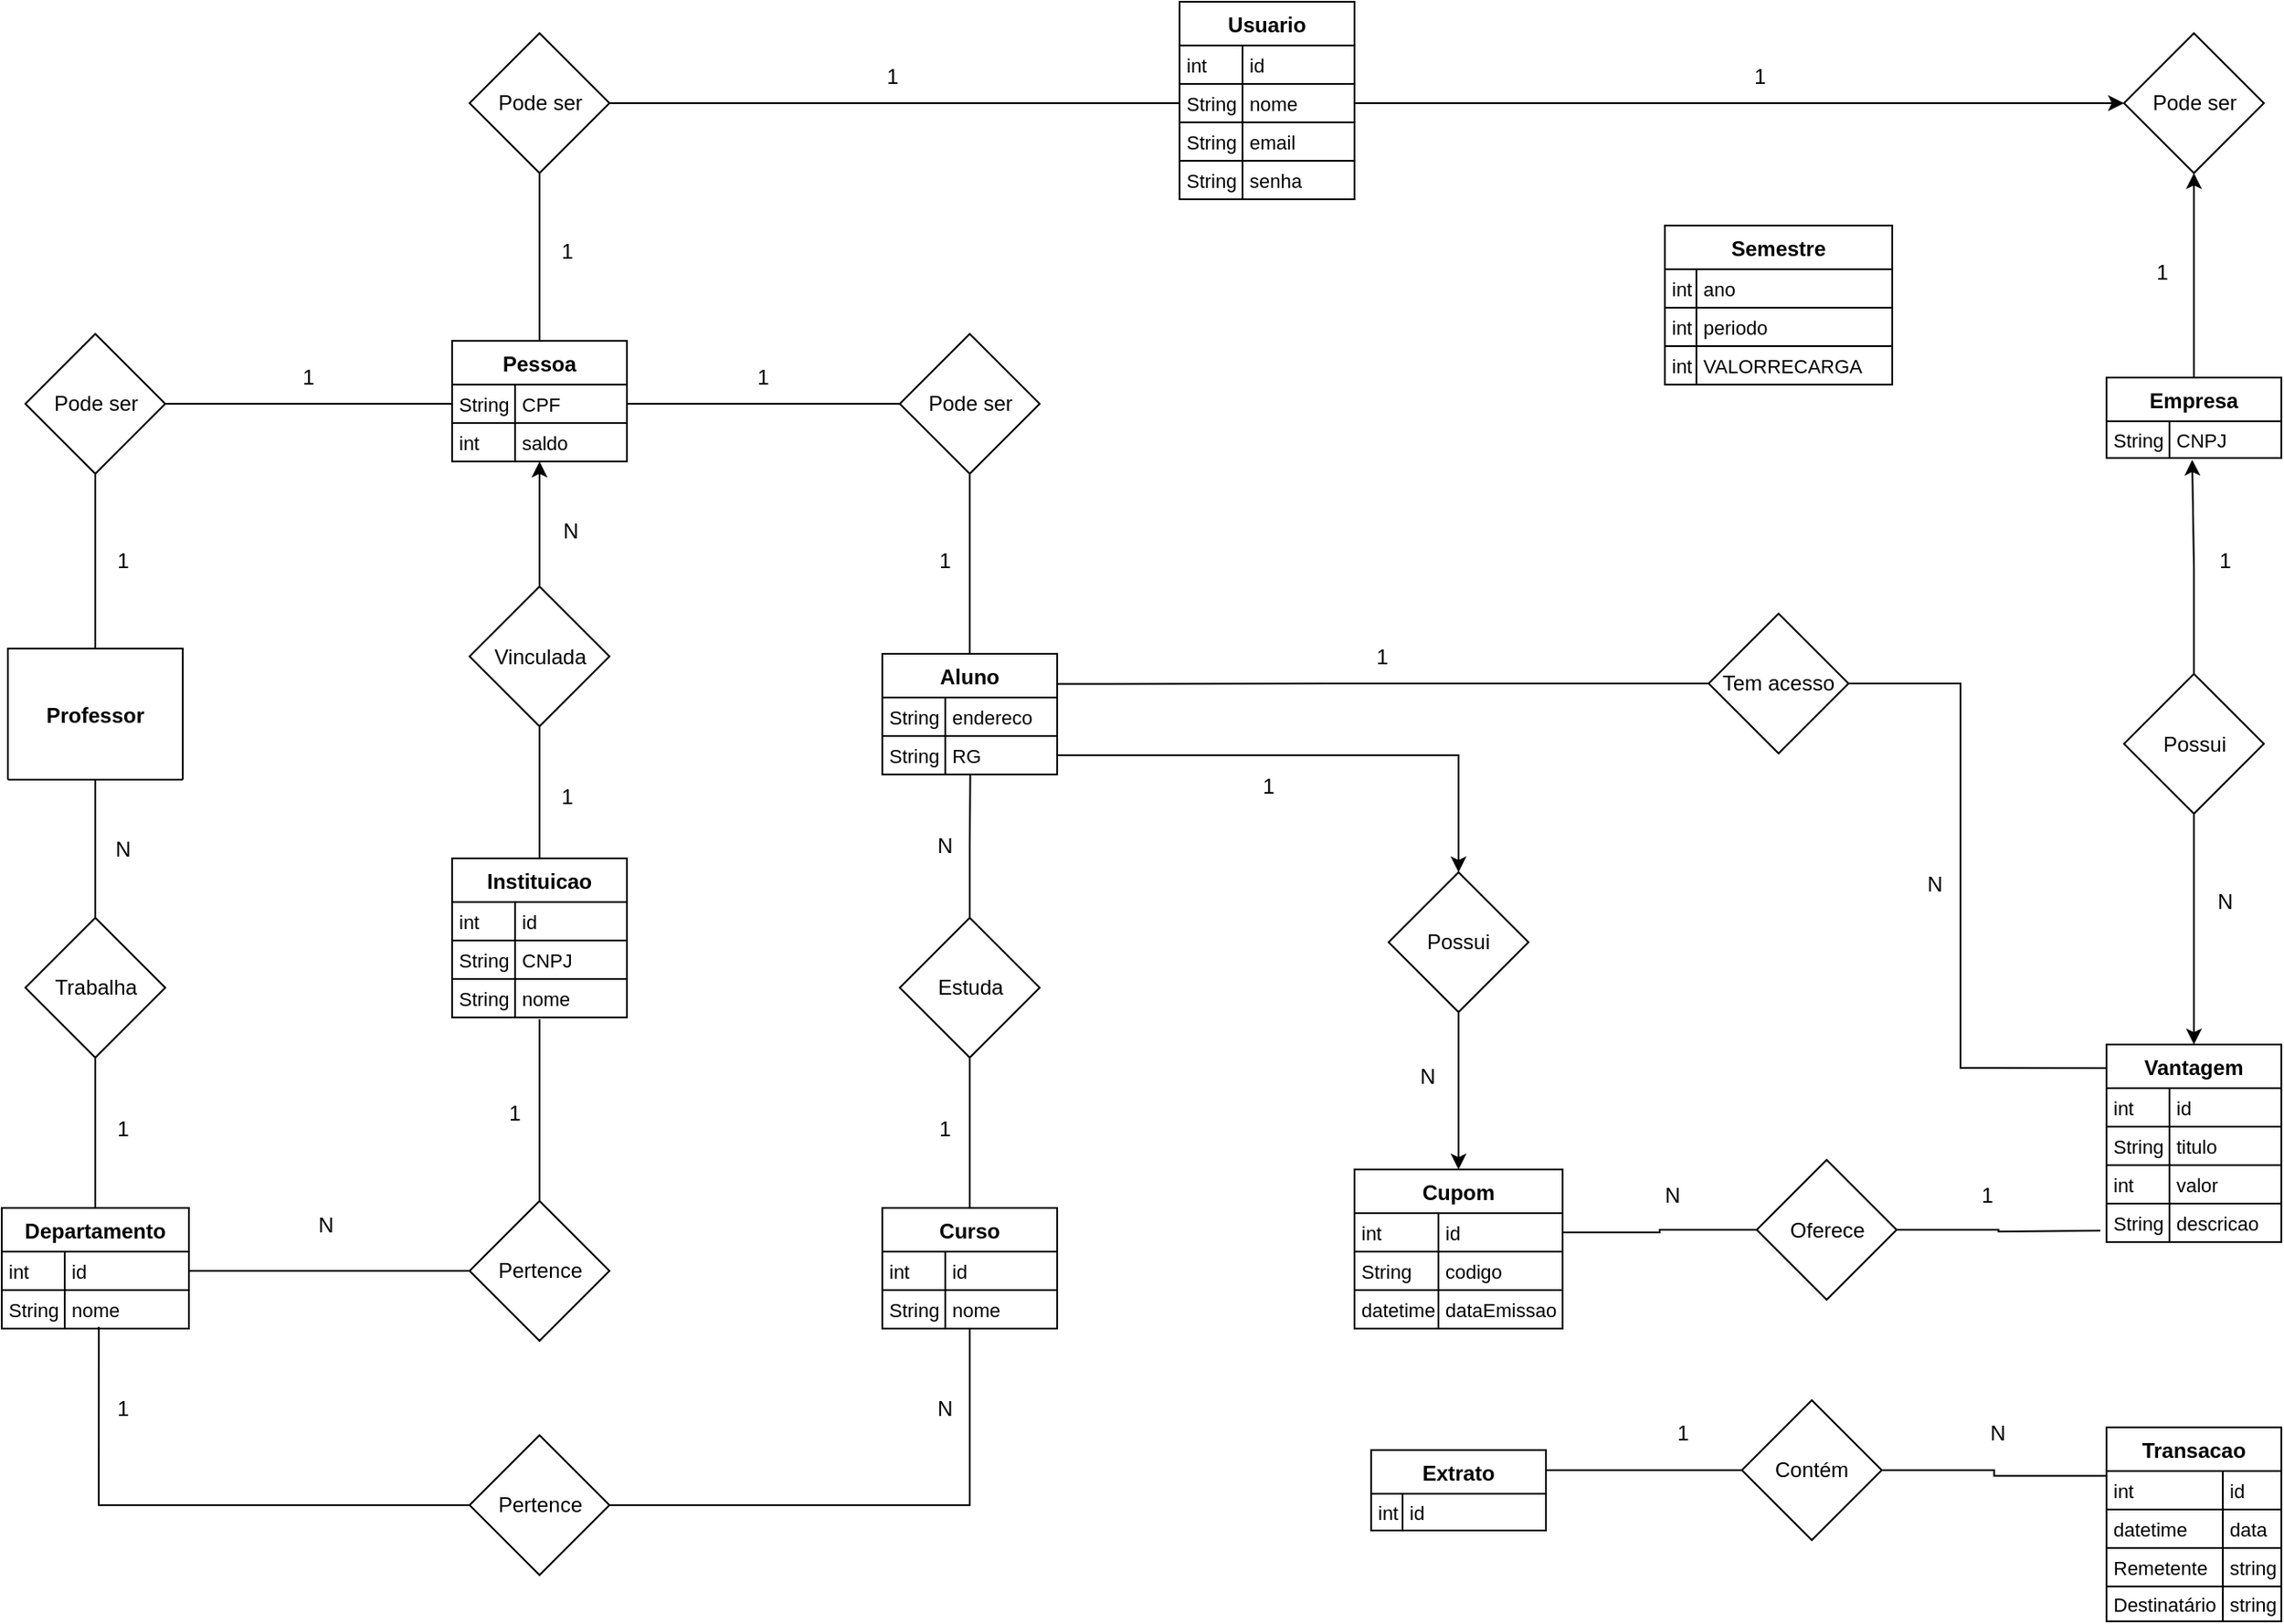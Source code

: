<mxfile version="26.2.14">
  <diagram name="Página-1" id="_MupS0U7ZfTYgC9JCSqc">
    <mxGraphModel dx="1773" dy="940" grid="1" gridSize="10" guides="1" tooltips="1" connect="1" arrows="1" fold="1" page="1" pageScale="1" pageWidth="827" pageHeight="1169" math="0" shadow="0">
      <root>
        <mxCell id="0" />
        <mxCell id="1" parent="0" />
        <mxCell id="iZ7V8VCyRKmpptAZDByA-146" value="Usuario" style="shape=table;startSize=25;container=1;collapsible=0;childLayout=tableLayout;fixedRows=1;rowLines=1;fontStyle=1;align=center;resizeLast=1;" vertex="1" parent="1">
          <mxGeometry x="783.5" y="120" width="100" height="113" as="geometry" />
        </mxCell>
        <mxCell id="iZ7V8VCyRKmpptAZDByA-147" style="shape=tableRow;horizontal=0;startSize=0;swimlaneHead=0;swimlaneBody=0;fillColor=none;collapsible=0;dropTarget=0;points=[[0,0.5],[1,0.5]];portConstraint=eastwest;top=0;left=0;right=0;bottom=0;" vertex="1" parent="iZ7V8VCyRKmpptAZDByA-146">
          <mxGeometry y="25" width="100" height="22" as="geometry" />
        </mxCell>
        <mxCell id="iZ7V8VCyRKmpptAZDByA-148" value="int" style="shape=partialRectangle;connectable=0;fillColor=none;top=0;left=0;bottom=0;right=0;align=left;spacingLeft=2;overflow=hidden;fontSize=11;" vertex="1" parent="iZ7V8VCyRKmpptAZDByA-147">
          <mxGeometry width="36" height="22" as="geometry">
            <mxRectangle width="36" height="22" as="alternateBounds" />
          </mxGeometry>
        </mxCell>
        <mxCell id="iZ7V8VCyRKmpptAZDByA-149" value="id" style="shape=partialRectangle;connectable=0;fillColor=none;top=0;left=0;bottom=0;right=0;align=left;spacingLeft=2;overflow=hidden;fontSize=11;" vertex="1" parent="iZ7V8VCyRKmpptAZDByA-147">
          <mxGeometry x="36" width="64" height="22" as="geometry">
            <mxRectangle width="64" height="22" as="alternateBounds" />
          </mxGeometry>
        </mxCell>
        <mxCell id="iZ7V8VCyRKmpptAZDByA-150" style="shape=tableRow;horizontal=0;startSize=0;swimlaneHead=0;swimlaneBody=0;fillColor=none;collapsible=0;dropTarget=0;points=[[0,0.5],[1,0.5]];portConstraint=eastwest;top=0;left=0;right=0;bottom=0;" vertex="1" parent="iZ7V8VCyRKmpptAZDByA-146">
          <mxGeometry y="47" width="100" height="22" as="geometry" />
        </mxCell>
        <mxCell id="iZ7V8VCyRKmpptAZDByA-151" value="String" style="shape=partialRectangle;connectable=0;fillColor=none;top=0;left=0;bottom=0;right=0;align=left;spacingLeft=2;overflow=hidden;fontSize=11;" vertex="1" parent="iZ7V8VCyRKmpptAZDByA-150">
          <mxGeometry width="36" height="22" as="geometry">
            <mxRectangle width="36" height="22" as="alternateBounds" />
          </mxGeometry>
        </mxCell>
        <mxCell id="iZ7V8VCyRKmpptAZDByA-152" value="nome" style="shape=partialRectangle;connectable=0;fillColor=none;top=0;left=0;bottom=0;right=0;align=left;spacingLeft=2;overflow=hidden;fontSize=11;" vertex="1" parent="iZ7V8VCyRKmpptAZDByA-150">
          <mxGeometry x="36" width="64" height="22" as="geometry">
            <mxRectangle width="64" height="22" as="alternateBounds" />
          </mxGeometry>
        </mxCell>
        <mxCell id="iZ7V8VCyRKmpptAZDByA-153" style="shape=tableRow;horizontal=0;startSize=0;swimlaneHead=0;swimlaneBody=0;fillColor=none;collapsible=0;dropTarget=0;points=[[0,0.5],[1,0.5]];portConstraint=eastwest;top=0;left=0;right=0;bottom=0;" vertex="1" parent="iZ7V8VCyRKmpptAZDByA-146">
          <mxGeometry y="69" width="100" height="22" as="geometry" />
        </mxCell>
        <mxCell id="iZ7V8VCyRKmpptAZDByA-154" value="String" style="shape=partialRectangle;connectable=0;fillColor=none;top=0;left=0;bottom=0;right=0;align=left;spacingLeft=2;overflow=hidden;fontSize=11;" vertex="1" parent="iZ7V8VCyRKmpptAZDByA-153">
          <mxGeometry width="36" height="22" as="geometry">
            <mxRectangle width="36" height="22" as="alternateBounds" />
          </mxGeometry>
        </mxCell>
        <mxCell id="iZ7V8VCyRKmpptAZDByA-155" value="email" style="shape=partialRectangle;connectable=0;fillColor=none;top=0;left=0;bottom=0;right=0;align=left;spacingLeft=2;overflow=hidden;fontSize=11;" vertex="1" parent="iZ7V8VCyRKmpptAZDByA-153">
          <mxGeometry x="36" width="64" height="22" as="geometry">
            <mxRectangle width="64" height="22" as="alternateBounds" />
          </mxGeometry>
        </mxCell>
        <mxCell id="iZ7V8VCyRKmpptAZDByA-156" style="shape=tableRow;horizontal=0;startSize=0;swimlaneHead=0;swimlaneBody=0;fillColor=none;collapsible=0;dropTarget=0;points=[[0,0.5],[1,0.5]];portConstraint=eastwest;top=0;left=0;right=0;bottom=0;" vertex="1" parent="iZ7V8VCyRKmpptAZDByA-146">
          <mxGeometry y="91" width="100" height="22" as="geometry" />
        </mxCell>
        <mxCell id="iZ7V8VCyRKmpptAZDByA-157" value="String" style="shape=partialRectangle;connectable=0;fillColor=none;top=0;left=0;bottom=0;right=0;align=left;spacingLeft=2;overflow=hidden;fontSize=11;" vertex="1" parent="iZ7V8VCyRKmpptAZDByA-156">
          <mxGeometry width="36" height="22" as="geometry">
            <mxRectangle width="36" height="22" as="alternateBounds" />
          </mxGeometry>
        </mxCell>
        <mxCell id="iZ7V8VCyRKmpptAZDByA-158" value="senha" style="shape=partialRectangle;connectable=0;fillColor=none;top=0;left=0;bottom=0;right=0;align=left;spacingLeft=2;overflow=hidden;fontSize=11;" vertex="1" parent="iZ7V8VCyRKmpptAZDByA-156">
          <mxGeometry x="36" width="64" height="22" as="geometry">
            <mxRectangle width="64" height="22" as="alternateBounds" />
          </mxGeometry>
        </mxCell>
        <mxCell id="iZ7V8VCyRKmpptAZDByA-293" style="edgeStyle=orthogonalEdgeStyle;rounded=0;orthogonalLoop=1;jettySize=auto;html=1;exitX=1;exitY=0.5;exitDx=0;exitDy=0;entryX=0;entryY=0.5;entryDx=0;entryDy=0;endArrow=none;startFill=0;" edge="1" parent="1" source="iZ7V8VCyRKmpptAZDByA-160" target="iZ7V8VCyRKmpptAZDByA-280">
          <mxGeometry relative="1" as="geometry" />
        </mxCell>
        <mxCell id="iZ7V8VCyRKmpptAZDByA-159" value="Pessoa" style="shape=table;startSize=25;container=1;collapsible=0;childLayout=tableLayout;fixedRows=1;rowLines=1;fontStyle=1;align=center;resizeLast=1;" vertex="1" parent="1">
          <mxGeometry x="367.5" y="314" width="100" height="69" as="geometry" />
        </mxCell>
        <mxCell id="iZ7V8VCyRKmpptAZDByA-160" style="shape=tableRow;horizontal=0;startSize=0;swimlaneHead=0;swimlaneBody=0;fillColor=none;collapsible=0;dropTarget=0;points=[[0,0.5],[1,0.5]];portConstraint=eastwest;top=0;left=0;right=0;bottom=0;" vertex="1" parent="iZ7V8VCyRKmpptAZDByA-159">
          <mxGeometry y="25" width="100" height="22" as="geometry" />
        </mxCell>
        <mxCell id="iZ7V8VCyRKmpptAZDByA-161" value="String" style="shape=partialRectangle;connectable=0;fillColor=none;top=0;left=0;bottom=0;right=0;align=left;spacingLeft=2;overflow=hidden;fontSize=11;" vertex="1" parent="iZ7V8VCyRKmpptAZDByA-160">
          <mxGeometry width="36" height="22" as="geometry">
            <mxRectangle width="36" height="22" as="alternateBounds" />
          </mxGeometry>
        </mxCell>
        <mxCell id="iZ7V8VCyRKmpptAZDByA-162" value="CPF" style="shape=partialRectangle;connectable=0;fillColor=none;top=0;left=0;bottom=0;right=0;align=left;spacingLeft=2;overflow=hidden;fontSize=11;" vertex="1" parent="iZ7V8VCyRKmpptAZDByA-160">
          <mxGeometry x="36" width="64" height="22" as="geometry">
            <mxRectangle width="64" height="22" as="alternateBounds" />
          </mxGeometry>
        </mxCell>
        <mxCell id="iZ7V8VCyRKmpptAZDByA-163" style="shape=tableRow;horizontal=0;startSize=0;swimlaneHead=0;swimlaneBody=0;fillColor=none;collapsible=0;dropTarget=0;points=[[0,0.5],[1,0.5]];portConstraint=eastwest;top=0;left=0;right=0;bottom=0;" vertex="1" parent="iZ7V8VCyRKmpptAZDByA-159">
          <mxGeometry y="47" width="100" height="22" as="geometry" />
        </mxCell>
        <mxCell id="iZ7V8VCyRKmpptAZDByA-164" value="int" style="shape=partialRectangle;connectable=0;fillColor=none;top=0;left=0;bottom=0;right=0;align=left;spacingLeft=2;overflow=hidden;fontSize=11;" vertex="1" parent="iZ7V8VCyRKmpptAZDByA-163">
          <mxGeometry width="36" height="22" as="geometry">
            <mxRectangle width="36" height="22" as="alternateBounds" />
          </mxGeometry>
        </mxCell>
        <mxCell id="iZ7V8VCyRKmpptAZDByA-165" value="saldo" style="shape=partialRectangle;connectable=0;fillColor=none;top=0;left=0;bottom=0;right=0;align=left;spacingLeft=2;overflow=hidden;fontSize=11;" vertex="1" parent="iZ7V8VCyRKmpptAZDByA-163">
          <mxGeometry x="36" width="64" height="22" as="geometry">
            <mxRectangle width="64" height="22" as="alternateBounds" />
          </mxGeometry>
        </mxCell>
        <mxCell id="iZ7V8VCyRKmpptAZDByA-287" style="edgeStyle=orthogonalEdgeStyle;rounded=0;orthogonalLoop=1;jettySize=auto;html=1;exitX=0.5;exitY=0;exitDx=0;exitDy=0;entryX=0.5;entryY=1;entryDx=0;entryDy=0;" edge="1" parent="1" source="iZ7V8VCyRKmpptAZDByA-166" target="iZ7V8VCyRKmpptAZDByA-277">
          <mxGeometry relative="1" as="geometry" />
        </mxCell>
        <mxCell id="iZ7V8VCyRKmpptAZDByA-166" value="Empresa" style="shape=table;startSize=25;container=1;collapsible=0;childLayout=tableLayout;fixedRows=1;rowLines=1;fontStyle=1;align=center;resizeLast=1;" vertex="1" parent="1">
          <mxGeometry x="1313.5" y="335" width="100" height="46" as="geometry" />
        </mxCell>
        <mxCell id="iZ7V8VCyRKmpptAZDByA-167" style="shape=tableRow;horizontal=0;startSize=0;swimlaneHead=0;swimlaneBody=0;fillColor=none;collapsible=0;dropTarget=0;points=[[0,0.5],[1,0.5]];portConstraint=eastwest;top=0;left=0;right=0;bottom=0;" vertex="1" parent="iZ7V8VCyRKmpptAZDByA-166">
          <mxGeometry y="25" width="100" height="21" as="geometry" />
        </mxCell>
        <mxCell id="iZ7V8VCyRKmpptAZDByA-168" value="String" style="shape=partialRectangle;connectable=0;fillColor=none;top=0;left=0;bottom=0;right=0;align=left;spacingLeft=2;overflow=hidden;fontSize=11;" vertex="1" parent="iZ7V8VCyRKmpptAZDByA-167">
          <mxGeometry width="36" height="21" as="geometry">
            <mxRectangle width="36" height="21" as="alternateBounds" />
          </mxGeometry>
        </mxCell>
        <mxCell id="iZ7V8VCyRKmpptAZDByA-169" value="CNPJ" style="shape=partialRectangle;connectable=0;fillColor=none;top=0;left=0;bottom=0;right=0;align=left;spacingLeft=2;overflow=hidden;fontSize=11;" vertex="1" parent="iZ7V8VCyRKmpptAZDByA-167">
          <mxGeometry x="36" width="64" height="21" as="geometry">
            <mxRectangle width="64" height="21" as="alternateBounds" />
          </mxGeometry>
        </mxCell>
        <mxCell id="iZ7V8VCyRKmpptAZDByA-327" value="" style="edgeStyle=orthogonalEdgeStyle;rounded=0;orthogonalLoop=1;jettySize=auto;html=1;exitX=1;exitY=0.5;exitDx=0;exitDy=0;" edge="1" parent="1" source="iZ7V8VCyRKmpptAZDByA-174" target="iZ7V8VCyRKmpptAZDByA-326">
          <mxGeometry relative="1" as="geometry" />
        </mxCell>
        <mxCell id="iZ7V8VCyRKmpptAZDByA-170" value="Aluno" style="shape=table;startSize=25;container=1;collapsible=0;childLayout=tableLayout;fixedRows=1;rowLines=1;fontStyle=1;align=center;resizeLast=1;" vertex="1" parent="1">
          <mxGeometry x="613.5" y="493" width="100" height="69" as="geometry" />
        </mxCell>
        <mxCell id="iZ7V8VCyRKmpptAZDByA-171" style="shape=tableRow;horizontal=0;startSize=0;swimlaneHead=0;swimlaneBody=0;fillColor=none;collapsible=0;dropTarget=0;points=[[0,0.5],[1,0.5]];portConstraint=eastwest;top=0;left=0;right=0;bottom=0;" vertex="1" parent="iZ7V8VCyRKmpptAZDByA-170">
          <mxGeometry y="25" width="100" height="22" as="geometry" />
        </mxCell>
        <mxCell id="iZ7V8VCyRKmpptAZDByA-172" value="String" style="shape=partialRectangle;connectable=0;fillColor=none;top=0;left=0;bottom=0;right=0;align=left;spacingLeft=2;overflow=hidden;fontSize=11;" vertex="1" parent="iZ7V8VCyRKmpptAZDByA-171">
          <mxGeometry width="36" height="22" as="geometry">
            <mxRectangle width="36" height="22" as="alternateBounds" />
          </mxGeometry>
        </mxCell>
        <mxCell id="iZ7V8VCyRKmpptAZDByA-173" value="endereco" style="shape=partialRectangle;connectable=0;fillColor=none;top=0;left=0;bottom=0;right=0;align=left;spacingLeft=2;overflow=hidden;fontSize=11;" vertex="1" parent="iZ7V8VCyRKmpptAZDByA-171">
          <mxGeometry x="36" width="64" height="22" as="geometry">
            <mxRectangle width="64" height="22" as="alternateBounds" />
          </mxGeometry>
        </mxCell>
        <mxCell id="iZ7V8VCyRKmpptAZDByA-174" style="shape=tableRow;horizontal=0;startSize=0;swimlaneHead=0;swimlaneBody=0;fillColor=none;collapsible=0;dropTarget=0;points=[[0,0.5],[1,0.5]];portConstraint=eastwest;top=0;left=0;right=0;bottom=0;" vertex="1" parent="iZ7V8VCyRKmpptAZDByA-170">
          <mxGeometry y="47" width="100" height="22" as="geometry" />
        </mxCell>
        <mxCell id="iZ7V8VCyRKmpptAZDByA-175" value="String" style="shape=partialRectangle;connectable=0;fillColor=none;top=0;left=0;bottom=0;right=0;align=left;spacingLeft=2;overflow=hidden;fontSize=11;" vertex="1" parent="iZ7V8VCyRKmpptAZDByA-174">
          <mxGeometry width="36" height="22" as="geometry">
            <mxRectangle width="36" height="22" as="alternateBounds" />
          </mxGeometry>
        </mxCell>
        <mxCell id="iZ7V8VCyRKmpptAZDByA-176" value="RG" style="shape=partialRectangle;connectable=0;fillColor=none;top=0;left=0;bottom=0;right=0;align=left;spacingLeft=2;overflow=hidden;fontSize=11;" vertex="1" parent="iZ7V8VCyRKmpptAZDByA-174">
          <mxGeometry x="36" width="64" height="22" as="geometry">
            <mxRectangle width="64" height="22" as="alternateBounds" />
          </mxGeometry>
        </mxCell>
        <mxCell id="iZ7V8VCyRKmpptAZDByA-177" value="Professor" style="shape=table;startSize=75;container=1;collapsible=0;childLayout=tableLayout;fixedRows=1;rowLines=1;fontStyle=1;align=center;resizeLast=1;" vertex="1" parent="1">
          <mxGeometry x="113.5" y="490" width="100" height="75" as="geometry" />
        </mxCell>
        <mxCell id="iZ7V8VCyRKmpptAZDByA-295" style="edgeStyle=orthogonalEdgeStyle;rounded=0;orthogonalLoop=1;jettySize=auto;html=1;exitX=0.5;exitY=0;exitDx=0;exitDy=0;entryX=0.5;entryY=1;entryDx=0;entryDy=0;endArrow=none;startFill=0;" edge="1" parent="1" source="iZ7V8VCyRKmpptAZDByA-178" target="iZ7V8VCyRKmpptAZDByA-285">
          <mxGeometry relative="1" as="geometry" />
        </mxCell>
        <mxCell id="iZ7V8VCyRKmpptAZDByA-178" value="Instituicao" style="shape=table;startSize=25;container=1;collapsible=0;childLayout=tableLayout;fixedRows=1;rowLines=1;fontStyle=1;align=center;resizeLast=1;" vertex="1" parent="1">
          <mxGeometry x="367.5" y="610" width="100" height="91" as="geometry" />
        </mxCell>
        <mxCell id="iZ7V8VCyRKmpptAZDByA-179" style="shape=tableRow;horizontal=0;startSize=0;swimlaneHead=0;swimlaneBody=0;fillColor=none;collapsible=0;dropTarget=0;points=[[0,0.5],[1,0.5]];portConstraint=eastwest;top=0;left=0;right=0;bottom=0;" vertex="1" parent="iZ7V8VCyRKmpptAZDByA-178">
          <mxGeometry y="25" width="100" height="22" as="geometry" />
        </mxCell>
        <mxCell id="iZ7V8VCyRKmpptAZDByA-180" value="int" style="shape=partialRectangle;connectable=0;fillColor=none;top=0;left=0;bottom=0;right=0;align=left;spacingLeft=2;overflow=hidden;fontSize=11;" vertex="1" parent="iZ7V8VCyRKmpptAZDByA-179">
          <mxGeometry width="36" height="22" as="geometry">
            <mxRectangle width="36" height="22" as="alternateBounds" />
          </mxGeometry>
        </mxCell>
        <mxCell id="iZ7V8VCyRKmpptAZDByA-181" value="id" style="shape=partialRectangle;connectable=0;fillColor=none;top=0;left=0;bottom=0;right=0;align=left;spacingLeft=2;overflow=hidden;fontSize=11;" vertex="1" parent="iZ7V8VCyRKmpptAZDByA-179">
          <mxGeometry x="36" width="64" height="22" as="geometry">
            <mxRectangle width="64" height="22" as="alternateBounds" />
          </mxGeometry>
        </mxCell>
        <mxCell id="iZ7V8VCyRKmpptAZDByA-182" style="shape=tableRow;horizontal=0;startSize=0;swimlaneHead=0;swimlaneBody=0;fillColor=none;collapsible=0;dropTarget=0;points=[[0,0.5],[1,0.5]];portConstraint=eastwest;top=0;left=0;right=0;bottom=0;" vertex="1" parent="iZ7V8VCyRKmpptAZDByA-178">
          <mxGeometry y="47" width="100" height="22" as="geometry" />
        </mxCell>
        <mxCell id="iZ7V8VCyRKmpptAZDByA-183" value="String" style="shape=partialRectangle;connectable=0;fillColor=none;top=0;left=0;bottom=0;right=0;align=left;spacingLeft=2;overflow=hidden;fontSize=11;" vertex="1" parent="iZ7V8VCyRKmpptAZDByA-182">
          <mxGeometry width="36" height="22" as="geometry">
            <mxRectangle width="36" height="22" as="alternateBounds" />
          </mxGeometry>
        </mxCell>
        <mxCell id="iZ7V8VCyRKmpptAZDByA-184" value="CNPJ" style="shape=partialRectangle;connectable=0;fillColor=none;top=0;left=0;bottom=0;right=0;align=left;spacingLeft=2;overflow=hidden;fontSize=11;" vertex="1" parent="iZ7V8VCyRKmpptAZDByA-182">
          <mxGeometry x="36" width="64" height="22" as="geometry">
            <mxRectangle width="64" height="22" as="alternateBounds" />
          </mxGeometry>
        </mxCell>
        <mxCell id="iZ7V8VCyRKmpptAZDByA-185" style="shape=tableRow;horizontal=0;startSize=0;swimlaneHead=0;swimlaneBody=0;fillColor=none;collapsible=0;dropTarget=0;points=[[0,0.5],[1,0.5]];portConstraint=eastwest;top=0;left=0;right=0;bottom=0;" vertex="1" parent="iZ7V8VCyRKmpptAZDByA-178">
          <mxGeometry y="69" width="100" height="22" as="geometry" />
        </mxCell>
        <mxCell id="iZ7V8VCyRKmpptAZDByA-186" value="String" style="shape=partialRectangle;connectable=0;fillColor=none;top=0;left=0;bottom=0;right=0;align=left;spacingLeft=2;overflow=hidden;fontSize=11;" vertex="1" parent="iZ7V8VCyRKmpptAZDByA-185">
          <mxGeometry width="36" height="22" as="geometry">
            <mxRectangle width="36" height="22" as="alternateBounds" />
          </mxGeometry>
        </mxCell>
        <mxCell id="iZ7V8VCyRKmpptAZDByA-187" value="nome" style="shape=partialRectangle;connectable=0;fillColor=none;top=0;left=0;bottom=0;right=0;align=left;spacingLeft=2;overflow=hidden;fontSize=11;" vertex="1" parent="iZ7V8VCyRKmpptAZDByA-185">
          <mxGeometry x="36" width="64" height="22" as="geometry">
            <mxRectangle width="64" height="22" as="alternateBounds" />
          </mxGeometry>
        </mxCell>
        <mxCell id="iZ7V8VCyRKmpptAZDByA-188" value="Departamento" style="shape=table;startSize=25;container=1;collapsible=0;childLayout=tableLayout;fixedRows=1;rowLines=1;fontStyle=1;align=center;resizeLast=1;" vertex="1" parent="1">
          <mxGeometry x="110" y="810" width="107" height="69" as="geometry" />
        </mxCell>
        <mxCell id="iZ7V8VCyRKmpptAZDByA-189" style="shape=tableRow;horizontal=0;startSize=0;swimlaneHead=0;swimlaneBody=0;fillColor=none;collapsible=0;dropTarget=0;points=[[0,0.5],[1,0.5]];portConstraint=eastwest;top=0;left=0;right=0;bottom=0;" vertex="1" parent="iZ7V8VCyRKmpptAZDByA-188">
          <mxGeometry y="25" width="107" height="22" as="geometry" />
        </mxCell>
        <mxCell id="iZ7V8VCyRKmpptAZDByA-190" value="int" style="shape=partialRectangle;connectable=0;fillColor=none;top=0;left=0;bottom=0;right=0;align=left;spacingLeft=2;overflow=hidden;fontSize=11;" vertex="1" parent="iZ7V8VCyRKmpptAZDByA-189">
          <mxGeometry width="36" height="22" as="geometry">
            <mxRectangle width="36" height="22" as="alternateBounds" />
          </mxGeometry>
        </mxCell>
        <mxCell id="iZ7V8VCyRKmpptAZDByA-191" value="id" style="shape=partialRectangle;connectable=0;fillColor=none;top=0;left=0;bottom=0;right=0;align=left;spacingLeft=2;overflow=hidden;fontSize=11;" vertex="1" parent="iZ7V8VCyRKmpptAZDByA-189">
          <mxGeometry x="36" width="71" height="22" as="geometry">
            <mxRectangle width="71" height="22" as="alternateBounds" />
          </mxGeometry>
        </mxCell>
        <mxCell id="iZ7V8VCyRKmpptAZDByA-192" style="shape=tableRow;horizontal=0;startSize=0;swimlaneHead=0;swimlaneBody=0;fillColor=none;collapsible=0;dropTarget=0;points=[[0,0.5],[1,0.5]];portConstraint=eastwest;top=0;left=0;right=0;bottom=0;" vertex="1" parent="iZ7V8VCyRKmpptAZDByA-188">
          <mxGeometry y="47" width="107" height="22" as="geometry" />
        </mxCell>
        <mxCell id="iZ7V8VCyRKmpptAZDByA-193" value="String" style="shape=partialRectangle;connectable=0;fillColor=none;top=0;left=0;bottom=0;right=0;align=left;spacingLeft=2;overflow=hidden;fontSize=11;" vertex="1" parent="iZ7V8VCyRKmpptAZDByA-192">
          <mxGeometry width="36" height="22" as="geometry">
            <mxRectangle width="36" height="22" as="alternateBounds" />
          </mxGeometry>
        </mxCell>
        <mxCell id="iZ7V8VCyRKmpptAZDByA-194" value="nome" style="shape=partialRectangle;connectable=0;fillColor=none;top=0;left=0;bottom=0;right=0;align=left;spacingLeft=2;overflow=hidden;fontSize=11;" vertex="1" parent="iZ7V8VCyRKmpptAZDByA-192">
          <mxGeometry x="36" width="71" height="22" as="geometry">
            <mxRectangle width="71" height="22" as="alternateBounds" />
          </mxGeometry>
        </mxCell>
        <mxCell id="iZ7V8VCyRKmpptAZDByA-290" style="edgeStyle=orthogonalEdgeStyle;rounded=0;orthogonalLoop=1;jettySize=auto;html=1;exitX=0.5;exitY=0;exitDx=0;exitDy=0;entryX=0.5;entryY=1;entryDx=0;entryDy=0;endArrow=none;startFill=0;" edge="1" parent="1" source="iZ7V8VCyRKmpptAZDByA-195" target="iZ7V8VCyRKmpptAZDByA-282">
          <mxGeometry relative="1" as="geometry" />
        </mxCell>
        <mxCell id="iZ7V8VCyRKmpptAZDByA-311" value="" style="edgeStyle=orthogonalEdgeStyle;rounded=0;orthogonalLoop=1;jettySize=auto;html=1;endArrow=none;startFill=0;" edge="1" parent="1" source="iZ7V8VCyRKmpptAZDByA-195" target="iZ7V8VCyRKmpptAZDByA-310">
          <mxGeometry relative="1" as="geometry">
            <Array as="points">
              <mxPoint x="663.5" y="980" />
            </Array>
          </mxGeometry>
        </mxCell>
        <mxCell id="iZ7V8VCyRKmpptAZDByA-195" value="Curso" style="shape=table;startSize=25;container=1;collapsible=0;childLayout=tableLayout;fixedRows=1;rowLines=1;fontStyle=1;align=center;resizeLast=1;" vertex="1" parent="1">
          <mxGeometry x="613.5" y="810" width="100" height="69" as="geometry" />
        </mxCell>
        <mxCell id="iZ7V8VCyRKmpptAZDByA-307" style="shape=tableRow;horizontal=0;startSize=0;swimlaneHead=0;swimlaneBody=0;fillColor=none;collapsible=0;dropTarget=0;points=[[0,0.5],[1,0.5]];portConstraint=eastwest;top=0;left=0;right=0;bottom=0;" vertex="1" parent="iZ7V8VCyRKmpptAZDByA-195">
          <mxGeometry y="25" width="100" height="22" as="geometry" />
        </mxCell>
        <mxCell id="iZ7V8VCyRKmpptAZDByA-308" value="int" style="shape=partialRectangle;connectable=0;fillColor=none;top=0;left=0;bottom=0;right=0;align=left;spacingLeft=2;overflow=hidden;fontSize=11;" vertex="1" parent="iZ7V8VCyRKmpptAZDByA-307">
          <mxGeometry width="36" height="22" as="geometry">
            <mxRectangle width="36" height="22" as="alternateBounds" />
          </mxGeometry>
        </mxCell>
        <mxCell id="iZ7V8VCyRKmpptAZDByA-309" value="id" style="shape=partialRectangle;connectable=0;fillColor=none;top=0;left=0;bottom=0;right=0;align=left;spacingLeft=2;overflow=hidden;fontSize=11;" vertex="1" parent="iZ7V8VCyRKmpptAZDByA-307">
          <mxGeometry x="36" width="64" height="22" as="geometry">
            <mxRectangle width="64" height="22" as="alternateBounds" />
          </mxGeometry>
        </mxCell>
        <mxCell id="iZ7V8VCyRKmpptAZDByA-199" style="shape=tableRow;horizontal=0;startSize=0;swimlaneHead=0;swimlaneBody=0;fillColor=none;collapsible=0;dropTarget=0;points=[[0,0.5],[1,0.5]];portConstraint=eastwest;top=0;left=0;right=0;bottom=0;" vertex="1" parent="iZ7V8VCyRKmpptAZDByA-195">
          <mxGeometry y="47" width="100" height="22" as="geometry" />
        </mxCell>
        <mxCell id="iZ7V8VCyRKmpptAZDByA-200" value="String" style="shape=partialRectangle;connectable=0;fillColor=none;top=0;left=0;bottom=0;right=0;align=left;spacingLeft=2;overflow=hidden;fontSize=11;" vertex="1" parent="iZ7V8VCyRKmpptAZDByA-199">
          <mxGeometry width="36" height="22" as="geometry">
            <mxRectangle width="36" height="22" as="alternateBounds" />
          </mxGeometry>
        </mxCell>
        <mxCell id="iZ7V8VCyRKmpptAZDByA-201" value="nome" style="shape=partialRectangle;connectable=0;fillColor=none;top=0;left=0;bottom=0;right=0;align=left;spacingLeft=2;overflow=hidden;fontSize=11;" vertex="1" parent="iZ7V8VCyRKmpptAZDByA-199">
          <mxGeometry x="36" width="64" height="22" as="geometry">
            <mxRectangle width="64" height="22" as="alternateBounds" />
          </mxGeometry>
        </mxCell>
        <mxCell id="iZ7V8VCyRKmpptAZDByA-359" style="edgeStyle=orthogonalEdgeStyle;rounded=0;orthogonalLoop=1;jettySize=auto;html=1;exitX=0.01;exitY=0.119;exitDx=0;exitDy=0;exitPerimeter=0;entryX=1;entryY=0.5;entryDx=0;entryDy=0;endArrow=none;startFill=0;" edge="1" parent="1" source="iZ7V8VCyRKmpptAZDByA-202" target="iZ7V8VCyRKmpptAZDByA-360">
          <mxGeometry relative="1" as="geometry">
            <mxPoint x="1110" y="410" as="targetPoint" />
            <Array as="points">
              <mxPoint x="1230" y="730" />
              <mxPoint x="1230" y="510" />
            </Array>
          </mxGeometry>
        </mxCell>
        <mxCell id="iZ7V8VCyRKmpptAZDByA-202" value="Vantagem" style="shape=table;startSize=25;container=1;collapsible=0;childLayout=tableLayout;fixedRows=1;rowLines=1;fontStyle=1;align=center;resizeLast=1;" vertex="1" parent="1">
          <mxGeometry x="1313.5" y="716.5" width="100" height="113" as="geometry" />
        </mxCell>
        <mxCell id="iZ7V8VCyRKmpptAZDByA-203" style="shape=tableRow;horizontal=0;startSize=0;swimlaneHead=0;swimlaneBody=0;fillColor=none;collapsible=0;dropTarget=0;points=[[0,0.5],[1,0.5]];portConstraint=eastwest;top=0;left=0;right=0;bottom=0;" vertex="1" parent="iZ7V8VCyRKmpptAZDByA-202">
          <mxGeometry y="25" width="100" height="22" as="geometry" />
        </mxCell>
        <mxCell id="iZ7V8VCyRKmpptAZDByA-204" value="int" style="shape=partialRectangle;connectable=0;fillColor=none;top=0;left=0;bottom=0;right=0;align=left;spacingLeft=2;overflow=hidden;fontSize=11;" vertex="1" parent="iZ7V8VCyRKmpptAZDByA-203">
          <mxGeometry width="36" height="22" as="geometry">
            <mxRectangle width="36" height="22" as="alternateBounds" />
          </mxGeometry>
        </mxCell>
        <mxCell id="iZ7V8VCyRKmpptAZDByA-205" value="id" style="shape=partialRectangle;connectable=0;fillColor=none;top=0;left=0;bottom=0;right=0;align=left;spacingLeft=2;overflow=hidden;fontSize=11;" vertex="1" parent="iZ7V8VCyRKmpptAZDByA-203">
          <mxGeometry x="36" width="64" height="22" as="geometry">
            <mxRectangle width="64" height="22" as="alternateBounds" />
          </mxGeometry>
        </mxCell>
        <mxCell id="iZ7V8VCyRKmpptAZDByA-206" style="shape=tableRow;horizontal=0;startSize=0;swimlaneHead=0;swimlaneBody=0;fillColor=none;collapsible=0;dropTarget=0;points=[[0,0.5],[1,0.5]];portConstraint=eastwest;top=0;left=0;right=0;bottom=0;" vertex="1" parent="iZ7V8VCyRKmpptAZDByA-202">
          <mxGeometry y="47" width="100" height="22" as="geometry" />
        </mxCell>
        <mxCell id="iZ7V8VCyRKmpptAZDByA-207" value="String" style="shape=partialRectangle;connectable=0;fillColor=none;top=0;left=0;bottom=0;right=0;align=left;spacingLeft=2;overflow=hidden;fontSize=11;" vertex="1" parent="iZ7V8VCyRKmpptAZDByA-206">
          <mxGeometry width="36" height="22" as="geometry">
            <mxRectangle width="36" height="22" as="alternateBounds" />
          </mxGeometry>
        </mxCell>
        <mxCell id="iZ7V8VCyRKmpptAZDByA-208" value="titulo" style="shape=partialRectangle;connectable=0;fillColor=none;top=0;left=0;bottom=0;right=0;align=left;spacingLeft=2;overflow=hidden;fontSize=11;" vertex="1" parent="iZ7V8VCyRKmpptAZDByA-206">
          <mxGeometry x="36" width="64" height="22" as="geometry">
            <mxRectangle width="64" height="22" as="alternateBounds" />
          </mxGeometry>
        </mxCell>
        <mxCell id="iZ7V8VCyRKmpptAZDByA-209" style="shape=tableRow;horizontal=0;startSize=0;swimlaneHead=0;swimlaneBody=0;fillColor=none;collapsible=0;dropTarget=0;points=[[0,0.5],[1,0.5]];portConstraint=eastwest;top=0;left=0;right=0;bottom=0;" vertex="1" parent="iZ7V8VCyRKmpptAZDByA-202">
          <mxGeometry y="69" width="100" height="22" as="geometry" />
        </mxCell>
        <mxCell id="iZ7V8VCyRKmpptAZDByA-210" value="int" style="shape=partialRectangle;connectable=0;fillColor=none;top=0;left=0;bottom=0;right=0;align=left;spacingLeft=2;overflow=hidden;fontSize=11;" vertex="1" parent="iZ7V8VCyRKmpptAZDByA-209">
          <mxGeometry width="36" height="22" as="geometry">
            <mxRectangle width="36" height="22" as="alternateBounds" />
          </mxGeometry>
        </mxCell>
        <mxCell id="iZ7V8VCyRKmpptAZDByA-211" value="valor" style="shape=partialRectangle;connectable=0;fillColor=none;top=0;left=0;bottom=0;right=0;align=left;spacingLeft=2;overflow=hidden;fontSize=11;" vertex="1" parent="iZ7V8VCyRKmpptAZDByA-209">
          <mxGeometry x="36" width="64" height="22" as="geometry">
            <mxRectangle width="64" height="22" as="alternateBounds" />
          </mxGeometry>
        </mxCell>
        <mxCell id="iZ7V8VCyRKmpptAZDByA-212" style="shape=tableRow;horizontal=0;startSize=0;swimlaneHead=0;swimlaneBody=0;fillColor=none;collapsible=0;dropTarget=0;points=[[0,0.5],[1,0.5]];portConstraint=eastwest;top=0;left=0;right=0;bottom=0;" vertex="1" parent="iZ7V8VCyRKmpptAZDByA-202">
          <mxGeometry y="91" width="100" height="22" as="geometry" />
        </mxCell>
        <mxCell id="iZ7V8VCyRKmpptAZDByA-213" value="String" style="shape=partialRectangle;connectable=0;fillColor=none;top=0;left=0;bottom=0;right=0;align=left;spacingLeft=2;overflow=hidden;fontSize=11;" vertex="1" parent="iZ7V8VCyRKmpptAZDByA-212">
          <mxGeometry width="36" height="22" as="geometry">
            <mxRectangle width="36" height="22" as="alternateBounds" />
          </mxGeometry>
        </mxCell>
        <mxCell id="iZ7V8VCyRKmpptAZDByA-214" value="descricao" style="shape=partialRectangle;connectable=0;fillColor=none;top=0;left=0;bottom=0;right=0;align=left;spacingLeft=2;overflow=hidden;fontSize=11;" vertex="1" parent="iZ7V8VCyRKmpptAZDByA-212">
          <mxGeometry x="36" width="64" height="22" as="geometry">
            <mxRectangle width="64" height="22" as="alternateBounds" />
          </mxGeometry>
        </mxCell>
        <mxCell id="iZ7V8VCyRKmpptAZDByA-215" value="Semestre" style="shape=table;startSize=25;container=1;collapsible=0;childLayout=tableLayout;fixedRows=1;rowLines=1;fontStyle=1;align=center;resizeLast=1;" vertex="1" parent="1">
          <mxGeometry x="1061" y="248" width="130" height="91" as="geometry" />
        </mxCell>
        <mxCell id="iZ7V8VCyRKmpptAZDByA-216" style="shape=tableRow;horizontal=0;startSize=0;swimlaneHead=0;swimlaneBody=0;fillColor=none;collapsible=0;dropTarget=0;points=[[0,0.5],[1,0.5]];portConstraint=eastwest;top=0;left=0;right=0;bottom=0;" vertex="1" parent="iZ7V8VCyRKmpptAZDByA-215">
          <mxGeometry y="25" width="130" height="22" as="geometry" />
        </mxCell>
        <mxCell id="iZ7V8VCyRKmpptAZDByA-217" value="int" style="shape=partialRectangle;connectable=0;fillColor=none;top=0;left=0;bottom=0;right=0;align=left;spacingLeft=2;overflow=hidden;fontSize=11;" vertex="1" parent="iZ7V8VCyRKmpptAZDByA-216">
          <mxGeometry width="18" height="22" as="geometry">
            <mxRectangle width="18" height="22" as="alternateBounds" />
          </mxGeometry>
        </mxCell>
        <mxCell id="iZ7V8VCyRKmpptAZDByA-218" value="ano" style="shape=partialRectangle;connectable=0;fillColor=none;top=0;left=0;bottom=0;right=0;align=left;spacingLeft=2;overflow=hidden;fontSize=11;" vertex="1" parent="iZ7V8VCyRKmpptAZDByA-216">
          <mxGeometry x="18" width="112" height="22" as="geometry">
            <mxRectangle width="112" height="22" as="alternateBounds" />
          </mxGeometry>
        </mxCell>
        <mxCell id="iZ7V8VCyRKmpptAZDByA-219" style="shape=tableRow;horizontal=0;startSize=0;swimlaneHead=0;swimlaneBody=0;fillColor=none;collapsible=0;dropTarget=0;points=[[0,0.5],[1,0.5]];portConstraint=eastwest;top=0;left=0;right=0;bottom=0;" vertex="1" parent="iZ7V8VCyRKmpptAZDByA-215">
          <mxGeometry y="47" width="130" height="22" as="geometry" />
        </mxCell>
        <mxCell id="iZ7V8VCyRKmpptAZDByA-220" value="int" style="shape=partialRectangle;connectable=0;fillColor=none;top=0;left=0;bottom=0;right=0;align=left;spacingLeft=2;overflow=hidden;fontSize=11;" vertex="1" parent="iZ7V8VCyRKmpptAZDByA-219">
          <mxGeometry width="18" height="22" as="geometry">
            <mxRectangle width="18" height="22" as="alternateBounds" />
          </mxGeometry>
        </mxCell>
        <mxCell id="iZ7V8VCyRKmpptAZDByA-221" value="periodo" style="shape=partialRectangle;connectable=0;fillColor=none;top=0;left=0;bottom=0;right=0;align=left;spacingLeft=2;overflow=hidden;fontSize=11;" vertex="1" parent="iZ7V8VCyRKmpptAZDByA-219">
          <mxGeometry x="18" width="112" height="22" as="geometry">
            <mxRectangle width="112" height="22" as="alternateBounds" />
          </mxGeometry>
        </mxCell>
        <mxCell id="iZ7V8VCyRKmpptAZDByA-222" style="shape=tableRow;horizontal=0;startSize=0;swimlaneHead=0;swimlaneBody=0;fillColor=none;collapsible=0;dropTarget=0;points=[[0,0.5],[1,0.5]];portConstraint=eastwest;top=0;left=0;right=0;bottom=0;" vertex="1" parent="iZ7V8VCyRKmpptAZDByA-215">
          <mxGeometry y="69" width="130" height="22" as="geometry" />
        </mxCell>
        <mxCell id="iZ7V8VCyRKmpptAZDByA-223" value="int" style="shape=partialRectangle;connectable=0;fillColor=none;top=0;left=0;bottom=0;right=0;align=left;spacingLeft=2;overflow=hidden;fontSize=11;" vertex="1" parent="iZ7V8VCyRKmpptAZDByA-222">
          <mxGeometry width="18" height="22" as="geometry">
            <mxRectangle width="18" height="22" as="alternateBounds" />
          </mxGeometry>
        </mxCell>
        <mxCell id="iZ7V8VCyRKmpptAZDByA-224" value="VALORRECARGA" style="shape=partialRectangle;connectable=0;fillColor=none;top=0;left=0;bottom=0;right=0;align=left;spacingLeft=2;overflow=hidden;fontSize=11;" vertex="1" parent="iZ7V8VCyRKmpptAZDByA-222">
          <mxGeometry x="18" width="112" height="22" as="geometry">
            <mxRectangle width="112" height="22" as="alternateBounds" />
          </mxGeometry>
        </mxCell>
        <mxCell id="iZ7V8VCyRKmpptAZDByA-339" style="edgeStyle=orthogonalEdgeStyle;rounded=0;orthogonalLoop=1;jettySize=auto;html=1;exitX=0;exitY=0.25;exitDx=0;exitDy=0;entryX=1;entryY=0.5;entryDx=0;entryDy=0;endArrow=none;startFill=0;" edge="1" parent="1" source="iZ7V8VCyRKmpptAZDByA-225" target="iZ7V8VCyRKmpptAZDByA-268">
          <mxGeometry relative="1" as="geometry" />
        </mxCell>
        <mxCell id="iZ7V8VCyRKmpptAZDByA-225" value="Transacao" style="shape=table;startSize=25;container=1;collapsible=0;childLayout=tableLayout;fixedRows=1;rowLines=1;fontStyle=1;align=center;resizeLast=1;" vertex="1" parent="1">
          <mxGeometry x="1313.5" y="935.5" width="100" height="111" as="geometry" />
        </mxCell>
        <mxCell id="iZ7V8VCyRKmpptAZDByA-226" style="shape=tableRow;horizontal=0;startSize=0;swimlaneHead=0;swimlaneBody=0;fillColor=none;collapsible=0;dropTarget=0;points=[[0,0.5],[1,0.5]];portConstraint=eastwest;top=0;left=0;right=0;bottom=0;" vertex="1" parent="iZ7V8VCyRKmpptAZDByA-225">
          <mxGeometry y="25" width="100" height="22" as="geometry" />
        </mxCell>
        <mxCell id="iZ7V8VCyRKmpptAZDByA-227" value="int" style="shape=partialRectangle;connectable=0;fillColor=none;top=0;left=0;bottom=0;right=0;align=left;spacingLeft=2;overflow=hidden;fontSize=11;" vertex="1" parent="iZ7V8VCyRKmpptAZDByA-226">
          <mxGeometry width="66.5" height="22" as="geometry">
            <mxRectangle width="66.5" height="22" as="alternateBounds" />
          </mxGeometry>
        </mxCell>
        <mxCell id="iZ7V8VCyRKmpptAZDByA-228" value="id" style="shape=partialRectangle;connectable=0;fillColor=none;top=0;left=0;bottom=0;right=0;align=left;spacingLeft=2;overflow=hidden;fontSize=11;" vertex="1" parent="iZ7V8VCyRKmpptAZDByA-226">
          <mxGeometry x="66.5" width="33.5" height="22" as="geometry">
            <mxRectangle width="33.5" height="22" as="alternateBounds" />
          </mxGeometry>
        </mxCell>
        <mxCell id="iZ7V8VCyRKmpptAZDByA-229" style="shape=tableRow;horizontal=0;startSize=0;swimlaneHead=0;swimlaneBody=0;fillColor=none;collapsible=0;dropTarget=0;points=[[0,0.5],[1,0.5]];portConstraint=eastwest;top=0;left=0;right=0;bottom=0;" vertex="1" parent="iZ7V8VCyRKmpptAZDByA-225">
          <mxGeometry y="47" width="100" height="22" as="geometry" />
        </mxCell>
        <mxCell id="iZ7V8VCyRKmpptAZDByA-230" value="datetime" style="shape=partialRectangle;connectable=0;fillColor=none;top=0;left=0;bottom=0;right=0;align=left;spacingLeft=2;overflow=hidden;fontSize=11;" vertex="1" parent="iZ7V8VCyRKmpptAZDByA-229">
          <mxGeometry width="66.5" height="22" as="geometry">
            <mxRectangle width="66.5" height="22" as="alternateBounds" />
          </mxGeometry>
        </mxCell>
        <mxCell id="iZ7V8VCyRKmpptAZDByA-231" value="data" style="shape=partialRectangle;connectable=0;fillColor=none;top=0;left=0;bottom=0;right=0;align=left;spacingLeft=2;overflow=hidden;fontSize=11;" vertex="1" parent="iZ7V8VCyRKmpptAZDByA-229">
          <mxGeometry x="66.5" width="33.5" height="22" as="geometry">
            <mxRectangle width="33.5" height="22" as="alternateBounds" />
          </mxGeometry>
        </mxCell>
        <mxCell id="iZ7V8VCyRKmpptAZDByA-341" style="shape=tableRow;horizontal=0;startSize=0;swimlaneHead=0;swimlaneBody=0;fillColor=none;collapsible=0;dropTarget=0;points=[[0,0.5],[1,0.5]];portConstraint=eastwest;top=0;left=0;right=0;bottom=0;" vertex="1" parent="iZ7V8VCyRKmpptAZDByA-225">
          <mxGeometry y="69" width="100" height="22" as="geometry" />
        </mxCell>
        <mxCell id="iZ7V8VCyRKmpptAZDByA-342" value="Remetente" style="shape=partialRectangle;connectable=0;fillColor=none;top=0;left=0;bottom=0;right=0;align=left;spacingLeft=2;overflow=hidden;fontSize=11;" vertex="1" parent="iZ7V8VCyRKmpptAZDByA-341">
          <mxGeometry width="66.5" height="22" as="geometry">
            <mxRectangle width="66.5" height="22" as="alternateBounds" />
          </mxGeometry>
        </mxCell>
        <mxCell id="iZ7V8VCyRKmpptAZDByA-343" value="string" style="shape=partialRectangle;connectable=0;fillColor=none;top=0;left=0;bottom=0;right=0;align=left;spacingLeft=2;overflow=hidden;fontSize=11;" vertex="1" parent="iZ7V8VCyRKmpptAZDByA-341">
          <mxGeometry x="66.5" width="33.5" height="22" as="geometry">
            <mxRectangle width="33.5" height="22" as="alternateBounds" />
          </mxGeometry>
        </mxCell>
        <mxCell id="iZ7V8VCyRKmpptAZDByA-344" style="shape=tableRow;horizontal=0;startSize=0;swimlaneHead=0;swimlaneBody=0;fillColor=none;collapsible=0;dropTarget=0;points=[[0,0.5],[1,0.5]];portConstraint=eastwest;top=0;left=0;right=0;bottom=0;" vertex="1" parent="iZ7V8VCyRKmpptAZDByA-225">
          <mxGeometry y="91" width="100" height="20" as="geometry" />
        </mxCell>
        <mxCell id="iZ7V8VCyRKmpptAZDByA-345" value="Destinatário" style="shape=partialRectangle;connectable=0;fillColor=none;top=0;left=0;bottom=0;right=0;align=left;spacingLeft=2;overflow=hidden;fontSize=11;" vertex="1" parent="iZ7V8VCyRKmpptAZDByA-344">
          <mxGeometry width="66.5" height="20" as="geometry">
            <mxRectangle width="66.5" height="20" as="alternateBounds" />
          </mxGeometry>
        </mxCell>
        <mxCell id="iZ7V8VCyRKmpptAZDByA-346" value="string" style="shape=partialRectangle;connectable=0;fillColor=none;top=0;left=0;bottom=0;right=0;align=left;spacingLeft=2;overflow=hidden;fontSize=11;" vertex="1" parent="iZ7V8VCyRKmpptAZDByA-344">
          <mxGeometry x="66.5" width="33.5" height="20" as="geometry">
            <mxRectangle width="33.5" height="20" as="alternateBounds" />
          </mxGeometry>
        </mxCell>
        <mxCell id="iZ7V8VCyRKmpptAZDByA-269" style="edgeStyle=orthogonalEdgeStyle;rounded=0;orthogonalLoop=1;jettySize=auto;html=1;exitX=1;exitY=0.25;exitDx=0;exitDy=0;entryX=0;entryY=0.5;entryDx=0;entryDy=0;endArrow=none;startFill=0;" edge="1" parent="1" source="iZ7V8VCyRKmpptAZDByA-232" target="iZ7V8VCyRKmpptAZDByA-268">
          <mxGeometry relative="1" as="geometry" />
        </mxCell>
        <mxCell id="iZ7V8VCyRKmpptAZDByA-232" value="Extrato" style="shape=table;startSize=25;container=1;collapsible=0;childLayout=tableLayout;fixedRows=1;rowLines=1;fontStyle=1;align=center;resizeLast=1;" vertex="1" parent="1">
          <mxGeometry x="893" y="948.5" width="100" height="46" as="geometry" />
        </mxCell>
        <mxCell id="iZ7V8VCyRKmpptAZDByA-233" style="shape=tableRow;horizontal=0;startSize=0;swimlaneHead=0;swimlaneBody=0;fillColor=none;collapsible=0;dropTarget=0;points=[[0,0.5],[1,0.5]];portConstraint=eastwest;top=0;left=0;right=0;bottom=0;" vertex="1" parent="iZ7V8VCyRKmpptAZDByA-232">
          <mxGeometry y="25" width="100" height="21" as="geometry" />
        </mxCell>
        <mxCell id="iZ7V8VCyRKmpptAZDByA-234" value="int" style="shape=partialRectangle;connectable=0;fillColor=none;top=0;left=0;bottom=0;right=0;align=left;spacingLeft=2;overflow=hidden;fontSize=11;" vertex="1" parent="iZ7V8VCyRKmpptAZDByA-233">
          <mxGeometry width="18" height="21" as="geometry">
            <mxRectangle width="18" height="21" as="alternateBounds" />
          </mxGeometry>
        </mxCell>
        <mxCell id="iZ7V8VCyRKmpptAZDByA-235" value="id" style="shape=partialRectangle;connectable=0;fillColor=none;top=0;left=0;bottom=0;right=0;align=left;spacingLeft=2;overflow=hidden;fontSize=11;" vertex="1" parent="iZ7V8VCyRKmpptAZDByA-233">
          <mxGeometry x="18" width="82" height="21" as="geometry">
            <mxRectangle width="82" height="21" as="alternateBounds" />
          </mxGeometry>
        </mxCell>
        <mxCell id="iZ7V8VCyRKmpptAZDByA-236" value="Cupom" style="shape=table;startSize=25;container=1;collapsible=0;childLayout=tableLayout;fixedRows=1;rowLines=1;fontStyle=1;align=center;resizeLast=1;" vertex="1" parent="1">
          <mxGeometry x="883.5" y="788" width="119" height="91" as="geometry" />
        </mxCell>
        <mxCell id="iZ7V8VCyRKmpptAZDByA-237" style="shape=tableRow;horizontal=0;startSize=0;swimlaneHead=0;swimlaneBody=0;fillColor=none;collapsible=0;dropTarget=0;points=[[0,0.5],[1,0.5]];portConstraint=eastwest;top=0;left=0;right=0;bottom=0;" vertex="1" parent="iZ7V8VCyRKmpptAZDByA-236">
          <mxGeometry y="25" width="119" height="22" as="geometry" />
        </mxCell>
        <mxCell id="iZ7V8VCyRKmpptAZDByA-238" value="int" style="shape=partialRectangle;connectable=0;fillColor=none;top=0;left=0;bottom=0;right=0;align=left;spacingLeft=2;overflow=hidden;fontSize=11;" vertex="1" parent="iZ7V8VCyRKmpptAZDByA-237">
          <mxGeometry width="48" height="22" as="geometry">
            <mxRectangle width="48" height="22" as="alternateBounds" />
          </mxGeometry>
        </mxCell>
        <mxCell id="iZ7V8VCyRKmpptAZDByA-239" value="id" style="shape=partialRectangle;connectable=0;fillColor=none;top=0;left=0;bottom=0;right=0;align=left;spacingLeft=2;overflow=hidden;fontSize=11;" vertex="1" parent="iZ7V8VCyRKmpptAZDByA-237">
          <mxGeometry x="48" width="71" height="22" as="geometry">
            <mxRectangle width="71" height="22" as="alternateBounds" />
          </mxGeometry>
        </mxCell>
        <mxCell id="iZ7V8VCyRKmpptAZDByA-240" style="shape=tableRow;horizontal=0;startSize=0;swimlaneHead=0;swimlaneBody=0;fillColor=none;collapsible=0;dropTarget=0;points=[[0,0.5],[1,0.5]];portConstraint=eastwest;top=0;left=0;right=0;bottom=0;" vertex="1" parent="iZ7V8VCyRKmpptAZDByA-236">
          <mxGeometry y="47" width="119" height="22" as="geometry" />
        </mxCell>
        <mxCell id="iZ7V8VCyRKmpptAZDByA-241" value="String" style="shape=partialRectangle;connectable=0;fillColor=none;top=0;left=0;bottom=0;right=0;align=left;spacingLeft=2;overflow=hidden;fontSize=11;" vertex="1" parent="iZ7V8VCyRKmpptAZDByA-240">
          <mxGeometry width="48" height="22" as="geometry">
            <mxRectangle width="48" height="22" as="alternateBounds" />
          </mxGeometry>
        </mxCell>
        <mxCell id="iZ7V8VCyRKmpptAZDByA-242" value="codigo" style="shape=partialRectangle;connectable=0;fillColor=none;top=0;left=0;bottom=0;right=0;align=left;spacingLeft=2;overflow=hidden;fontSize=11;" vertex="1" parent="iZ7V8VCyRKmpptAZDByA-240">
          <mxGeometry x="48" width="71" height="22" as="geometry">
            <mxRectangle width="71" height="22" as="alternateBounds" />
          </mxGeometry>
        </mxCell>
        <mxCell id="iZ7V8VCyRKmpptAZDByA-243" style="shape=tableRow;horizontal=0;startSize=0;swimlaneHead=0;swimlaneBody=0;fillColor=none;collapsible=0;dropTarget=0;points=[[0,0.5],[1,0.5]];portConstraint=eastwest;top=0;left=0;right=0;bottom=0;" vertex="1" parent="iZ7V8VCyRKmpptAZDByA-236">
          <mxGeometry y="69" width="119" height="22" as="geometry" />
        </mxCell>
        <mxCell id="iZ7V8VCyRKmpptAZDByA-244" value="datetime" style="shape=partialRectangle;connectable=0;fillColor=none;top=0;left=0;bottom=0;right=0;align=left;spacingLeft=2;overflow=hidden;fontSize=11;" vertex="1" parent="iZ7V8VCyRKmpptAZDByA-243">
          <mxGeometry width="48" height="22" as="geometry">
            <mxRectangle width="48" height="22" as="alternateBounds" />
          </mxGeometry>
        </mxCell>
        <mxCell id="iZ7V8VCyRKmpptAZDByA-245" value="dataEmissao" style="shape=partialRectangle;connectable=0;fillColor=none;top=0;left=0;bottom=0;right=0;align=left;spacingLeft=2;overflow=hidden;fontSize=11;" vertex="1" parent="iZ7V8VCyRKmpptAZDByA-243">
          <mxGeometry x="48" width="71" height="22" as="geometry">
            <mxRectangle width="71" height="22" as="alternateBounds" />
          </mxGeometry>
        </mxCell>
        <mxCell id="iZ7V8VCyRKmpptAZDByA-268" value="Contém" style="rhombus;whiteSpace=wrap;html=1;" vertex="1" parent="1">
          <mxGeometry x="1105" y="920" width="80" height="80" as="geometry" />
        </mxCell>
        <mxCell id="iZ7V8VCyRKmpptAZDByA-277" value="Pode ser" style="rhombus;whiteSpace=wrap;html=1;" vertex="1" parent="1">
          <mxGeometry x="1323.5" y="138" width="80" height="80" as="geometry" />
        </mxCell>
        <mxCell id="iZ7V8VCyRKmpptAZDByA-289" style="edgeStyle=orthogonalEdgeStyle;rounded=0;orthogonalLoop=1;jettySize=auto;html=1;exitX=0.5;exitY=1;exitDx=0;exitDy=0;entryX=0.5;entryY=0;entryDx=0;entryDy=0;" edge="1" parent="1" source="iZ7V8VCyRKmpptAZDByA-278" target="iZ7V8VCyRKmpptAZDByA-202">
          <mxGeometry relative="1" as="geometry" />
        </mxCell>
        <mxCell id="iZ7V8VCyRKmpptAZDByA-278" value="Possui" style="rhombus;whiteSpace=wrap;html=1;" vertex="1" parent="1">
          <mxGeometry x="1323.5" y="504.5" width="80" height="80" as="geometry" />
        </mxCell>
        <mxCell id="iZ7V8VCyRKmpptAZDByA-302" style="edgeStyle=orthogonalEdgeStyle;rounded=0;orthogonalLoop=1;jettySize=auto;html=1;exitX=0.5;exitY=1;exitDx=0;exitDy=0;entryX=0.5;entryY=0;entryDx=0;entryDy=0;endArrow=none;startFill=0;" edge="1" parent="1" source="iZ7V8VCyRKmpptAZDByA-279" target="iZ7V8VCyRKmpptAZDByA-159">
          <mxGeometry relative="1" as="geometry" />
        </mxCell>
        <mxCell id="iZ7V8VCyRKmpptAZDByA-279" value="Pode ser" style="rhombus;whiteSpace=wrap;html=1;" vertex="1" parent="1">
          <mxGeometry x="377.5" y="138" width="80" height="80" as="geometry" />
        </mxCell>
        <mxCell id="iZ7V8VCyRKmpptAZDByA-292" style="edgeStyle=orthogonalEdgeStyle;rounded=0;orthogonalLoop=1;jettySize=auto;html=1;exitX=0.5;exitY=1;exitDx=0;exitDy=0;entryX=0.5;entryY=0;entryDx=0;entryDy=0;endArrow=none;startFill=0;" edge="1" parent="1" source="iZ7V8VCyRKmpptAZDByA-280" target="iZ7V8VCyRKmpptAZDByA-170">
          <mxGeometry relative="1" as="geometry" />
        </mxCell>
        <mxCell id="iZ7V8VCyRKmpptAZDByA-280" value="Pode ser" style="rhombus;whiteSpace=wrap;html=1;" vertex="1" parent="1">
          <mxGeometry x="623.5" y="310" width="80" height="80" as="geometry" />
        </mxCell>
        <mxCell id="iZ7V8VCyRKmpptAZDByA-300" style="edgeStyle=orthogonalEdgeStyle;rounded=0;orthogonalLoop=1;jettySize=auto;html=1;exitX=0.5;exitY=1;exitDx=0;exitDy=0;entryX=0.5;entryY=0;entryDx=0;entryDy=0;endArrow=none;startFill=0;" edge="1" parent="1" source="iZ7V8VCyRKmpptAZDByA-281" target="iZ7V8VCyRKmpptAZDByA-177">
          <mxGeometry relative="1" as="geometry" />
        </mxCell>
        <mxCell id="iZ7V8VCyRKmpptAZDByA-301" style="edgeStyle=orthogonalEdgeStyle;rounded=0;orthogonalLoop=1;jettySize=auto;html=1;exitX=1;exitY=0.5;exitDx=0;exitDy=0;entryX=0;entryY=0.5;entryDx=0;entryDy=0;endArrow=none;startFill=0;" edge="1" parent="1" source="iZ7V8VCyRKmpptAZDByA-281" target="iZ7V8VCyRKmpptAZDByA-160">
          <mxGeometry relative="1" as="geometry" />
        </mxCell>
        <mxCell id="iZ7V8VCyRKmpptAZDByA-281" value="Pode ser" style="rhombus;whiteSpace=wrap;html=1;" vertex="1" parent="1">
          <mxGeometry x="123.5" y="310" width="80" height="80" as="geometry" />
        </mxCell>
        <mxCell id="iZ7V8VCyRKmpptAZDByA-282" value="Estuda" style="rhombus;whiteSpace=wrap;html=1;" vertex="1" parent="1">
          <mxGeometry x="623.5" y="644" width="80" height="80" as="geometry" />
        </mxCell>
        <mxCell id="iZ7V8VCyRKmpptAZDByA-298" style="edgeStyle=orthogonalEdgeStyle;rounded=0;orthogonalLoop=1;jettySize=auto;html=1;exitX=0.5;exitY=1;exitDx=0;exitDy=0;entryX=0.5;entryY=0;entryDx=0;entryDy=0;endArrow=none;startFill=0;" edge="1" parent="1" source="iZ7V8VCyRKmpptAZDByA-283" target="iZ7V8VCyRKmpptAZDByA-188">
          <mxGeometry relative="1" as="geometry" />
        </mxCell>
        <mxCell id="iZ7V8VCyRKmpptAZDByA-299" style="edgeStyle=orthogonalEdgeStyle;rounded=0;orthogonalLoop=1;jettySize=auto;html=1;exitX=0.5;exitY=0;exitDx=0;exitDy=0;entryX=0.5;entryY=1;entryDx=0;entryDy=0;endArrow=none;startFill=0;" edge="1" parent="1" source="iZ7V8VCyRKmpptAZDByA-283" target="iZ7V8VCyRKmpptAZDByA-177">
          <mxGeometry relative="1" as="geometry" />
        </mxCell>
        <mxCell id="iZ7V8VCyRKmpptAZDByA-283" value="Trabalha" style="rhombus;whiteSpace=wrap;html=1;" vertex="1" parent="1">
          <mxGeometry x="123.5" y="644" width="80" height="80" as="geometry" />
        </mxCell>
        <mxCell id="iZ7V8VCyRKmpptAZDByA-296" style="edgeStyle=orthogonalEdgeStyle;rounded=0;orthogonalLoop=1;jettySize=auto;html=1;exitX=0;exitY=0.5;exitDx=0;exitDy=0;entryX=1;entryY=0.5;entryDx=0;entryDy=0;endArrow=none;startFill=0;" edge="1" parent="1" source="iZ7V8VCyRKmpptAZDByA-284" target="iZ7V8VCyRKmpptAZDByA-189">
          <mxGeometry relative="1" as="geometry" />
        </mxCell>
        <mxCell id="iZ7V8VCyRKmpptAZDByA-284" value="Pertence" style="rhombus;whiteSpace=wrap;html=1;" vertex="1" parent="1">
          <mxGeometry x="377.5" y="806" width="80" height="80" as="geometry" />
        </mxCell>
        <mxCell id="iZ7V8VCyRKmpptAZDByA-285" value="Vinculada" style="rhombus;whiteSpace=wrap;html=1;" vertex="1" parent="1">
          <mxGeometry x="377.5" y="454.5" width="80" height="80" as="geometry" />
        </mxCell>
        <mxCell id="iZ7V8VCyRKmpptAZDByA-288" style="edgeStyle=orthogonalEdgeStyle;rounded=0;orthogonalLoop=1;jettySize=auto;html=1;exitX=0.5;exitY=0;exitDx=0;exitDy=0;" edge="1" parent="1" source="iZ7V8VCyRKmpptAZDByA-278">
          <mxGeometry relative="1" as="geometry">
            <mxPoint x="1362.5" y="382" as="targetPoint" />
          </mxGeometry>
        </mxCell>
        <mxCell id="iZ7V8VCyRKmpptAZDByA-291" style="edgeStyle=orthogonalEdgeStyle;rounded=0;orthogonalLoop=1;jettySize=auto;html=1;exitX=0.5;exitY=0;exitDx=0;exitDy=0;entryX=0.503;entryY=1;entryDx=0;entryDy=0;entryPerimeter=0;endArrow=none;startFill=0;" edge="1" parent="1" source="iZ7V8VCyRKmpptAZDByA-282" target="iZ7V8VCyRKmpptAZDByA-174">
          <mxGeometry relative="1" as="geometry" />
        </mxCell>
        <mxCell id="iZ7V8VCyRKmpptAZDByA-294" style="edgeStyle=orthogonalEdgeStyle;rounded=0;orthogonalLoop=1;jettySize=auto;html=1;exitX=0.5;exitY=0;exitDx=0;exitDy=0;entryX=0.5;entryY=1;entryDx=0;entryDy=0;entryPerimeter=0;" edge="1" parent="1" source="iZ7V8VCyRKmpptAZDByA-285" target="iZ7V8VCyRKmpptAZDByA-163">
          <mxGeometry relative="1" as="geometry" />
        </mxCell>
        <mxCell id="iZ7V8VCyRKmpptAZDByA-297" style="edgeStyle=orthogonalEdgeStyle;rounded=0;orthogonalLoop=1;jettySize=auto;html=1;exitX=0.5;exitY=0;exitDx=0;exitDy=0;entryX=0.5;entryY=1.045;entryDx=0;entryDy=0;entryPerimeter=0;endArrow=none;startFill=0;" edge="1" parent="1" source="iZ7V8VCyRKmpptAZDByA-284" target="iZ7V8VCyRKmpptAZDByA-185">
          <mxGeometry relative="1" as="geometry" />
        </mxCell>
        <mxCell id="iZ7V8VCyRKmpptAZDByA-304" value="N" style="text;html=1;align=center;verticalAlign=middle;resizable=0;points=[];autosize=1;strokeColor=none;fillColor=none;" vertex="1" parent="1">
          <mxGeometry x="633.5" y="588" width="30" height="30" as="geometry" />
        </mxCell>
        <mxCell id="iZ7V8VCyRKmpptAZDByA-306" value="1" style="text;html=1;align=center;verticalAlign=middle;resizable=0;points=[];autosize=1;strokeColor=none;fillColor=none;" vertex="1" parent="1">
          <mxGeometry x="633.5" y="750" width="30" height="30" as="geometry" />
        </mxCell>
        <mxCell id="iZ7V8VCyRKmpptAZDByA-310" value="&lt;span style=&quot;font-weight: normal;&quot;&gt;Pertence&lt;/span&gt;" style="rhombus;whiteSpace=wrap;html=1;startSize=25;fontStyle=1;" vertex="1" parent="1">
          <mxGeometry x="377.5" y="940" width="80" height="80" as="geometry" />
        </mxCell>
        <mxCell id="iZ7V8VCyRKmpptAZDByA-312" style="edgeStyle=orthogonalEdgeStyle;rounded=0;orthogonalLoop=1;jettySize=auto;html=1;exitX=0;exitY=0.5;exitDx=0;exitDy=0;entryX=0.519;entryY=0.955;entryDx=0;entryDy=0;entryPerimeter=0;endArrow=none;startFill=0;" edge="1" parent="1" source="iZ7V8VCyRKmpptAZDByA-310" target="iZ7V8VCyRKmpptAZDByA-192">
          <mxGeometry relative="1" as="geometry" />
        </mxCell>
        <mxCell id="iZ7V8VCyRKmpptAZDByA-313" value="N" style="text;html=1;align=center;verticalAlign=middle;resizable=0;points=[];autosize=1;strokeColor=none;fillColor=none;" vertex="1" parent="1">
          <mxGeometry x="633.5" y="910" width="30" height="30" as="geometry" />
        </mxCell>
        <mxCell id="iZ7V8VCyRKmpptAZDByA-314" value="1" style="text;html=1;align=center;verticalAlign=middle;resizable=0;points=[];autosize=1;strokeColor=none;fillColor=none;" vertex="1" parent="1">
          <mxGeometry x="163.5" y="910" width="30" height="30" as="geometry" />
        </mxCell>
        <mxCell id="iZ7V8VCyRKmpptAZDByA-315" value="N" style="text;html=1;align=center;verticalAlign=middle;resizable=0;points=[];autosize=1;strokeColor=none;fillColor=none;" vertex="1" parent="1">
          <mxGeometry x="280" y="804.5" width="30" height="30" as="geometry" />
        </mxCell>
        <mxCell id="iZ7V8VCyRKmpptAZDByA-316" value="1" style="text;html=1;align=center;verticalAlign=middle;resizable=0;points=[];autosize=1;strokeColor=none;fillColor=none;" vertex="1" parent="1">
          <mxGeometry x="387.5" y="740.5" width="30" height="30" as="geometry" />
        </mxCell>
        <mxCell id="iZ7V8VCyRKmpptAZDByA-317" value="N" style="text;html=1;align=center;verticalAlign=middle;resizable=0;points=[];autosize=1;strokeColor=none;fillColor=none;" vertex="1" parent="1">
          <mxGeometry x="163.5" y="590" width="30" height="30" as="geometry" />
        </mxCell>
        <mxCell id="iZ7V8VCyRKmpptAZDByA-318" value="1" style="text;html=1;align=center;verticalAlign=middle;resizable=0;points=[];autosize=1;strokeColor=none;fillColor=none;" vertex="1" parent="1">
          <mxGeometry x="163.5" y="750" width="30" height="30" as="geometry" />
        </mxCell>
        <mxCell id="iZ7V8VCyRKmpptAZDByA-319" value="N" style="text;html=1;align=center;verticalAlign=middle;resizable=0;points=[];autosize=1;strokeColor=none;fillColor=none;" vertex="1" parent="1">
          <mxGeometry x="419.5" y="408" width="30" height="30" as="geometry" />
        </mxCell>
        <mxCell id="iZ7V8VCyRKmpptAZDByA-320" value="1" style="text;html=1;align=center;verticalAlign=middle;resizable=0;points=[];autosize=1;strokeColor=none;fillColor=none;" vertex="1" parent="1">
          <mxGeometry x="417.5" y="560" width="30" height="30" as="geometry" />
        </mxCell>
        <mxCell id="iZ7V8VCyRKmpptAZDByA-321" style="edgeStyle=orthogonalEdgeStyle;rounded=0;orthogonalLoop=1;jettySize=auto;html=1;exitX=1;exitY=0.5;exitDx=0;exitDy=0;entryX=0;entryY=0.5;entryDx=0;entryDy=0;" edge="1" parent="1" source="iZ7V8VCyRKmpptAZDByA-150" target="iZ7V8VCyRKmpptAZDByA-277">
          <mxGeometry relative="1" as="geometry" />
        </mxCell>
        <mxCell id="iZ7V8VCyRKmpptAZDByA-322" style="edgeStyle=orthogonalEdgeStyle;rounded=0;orthogonalLoop=1;jettySize=auto;html=1;exitX=0;exitY=0.5;exitDx=0;exitDy=0;entryX=1;entryY=0.5;entryDx=0;entryDy=0;endArrow=none;startFill=0;" edge="1" parent="1" source="iZ7V8VCyRKmpptAZDByA-150" target="iZ7V8VCyRKmpptAZDByA-279">
          <mxGeometry relative="1" as="geometry" />
        </mxCell>
        <mxCell id="iZ7V8VCyRKmpptAZDByA-328" style="edgeStyle=orthogonalEdgeStyle;rounded=0;orthogonalLoop=1;jettySize=auto;html=1;exitX=0.5;exitY=1;exitDx=0;exitDy=0;entryX=0.5;entryY=0;entryDx=0;entryDy=0;" edge="1" parent="1" source="iZ7V8VCyRKmpptAZDByA-326" target="iZ7V8VCyRKmpptAZDByA-236">
          <mxGeometry relative="1" as="geometry" />
        </mxCell>
        <mxCell id="iZ7V8VCyRKmpptAZDByA-326" value="&lt;span style=&quot;font-weight: normal;&quot;&gt;Possui&lt;/span&gt;" style="rhombus;whiteSpace=wrap;html=1;startSize=25;fontStyle=1;" vertex="1" parent="1">
          <mxGeometry x="903" y="618" width="80" height="80" as="geometry" />
        </mxCell>
        <mxCell id="iZ7V8VCyRKmpptAZDByA-329" value="N" style="text;html=1;align=center;verticalAlign=middle;resizable=0;points=[];autosize=1;strokeColor=none;fillColor=none;" vertex="1" parent="1">
          <mxGeometry x="909.5" y="720" width="30" height="30" as="geometry" />
        </mxCell>
        <mxCell id="iZ7V8VCyRKmpptAZDByA-330" value="1" style="text;html=1;align=center;verticalAlign=middle;resizable=0;points=[];autosize=1;strokeColor=none;fillColor=none;" vertex="1" parent="1">
          <mxGeometry x="818.5" y="554" width="30" height="30" as="geometry" />
        </mxCell>
        <mxCell id="iZ7V8VCyRKmpptAZDByA-333" style="edgeStyle=orthogonalEdgeStyle;rounded=0;orthogonalLoop=1;jettySize=auto;html=1;exitX=0;exitY=0.5;exitDx=0;exitDy=0;entryX=1;entryY=0.5;entryDx=0;entryDy=0;endArrow=none;startFill=0;" edge="1" parent="1" source="iZ7V8VCyRKmpptAZDByA-331" target="iZ7V8VCyRKmpptAZDByA-237">
          <mxGeometry relative="1" as="geometry" />
        </mxCell>
        <mxCell id="iZ7V8VCyRKmpptAZDByA-331" value="&lt;span style=&quot;font-weight: normal;&quot;&gt;Oferece&lt;/span&gt;" style="rhombus;whiteSpace=wrap;html=1;startSize=25;fontStyle=1;" vertex="1" parent="1">
          <mxGeometry x="1113.5" y="782.5" width="80" height="80" as="geometry" />
        </mxCell>
        <mxCell id="iZ7V8VCyRKmpptAZDByA-334" style="edgeStyle=orthogonalEdgeStyle;rounded=0;orthogonalLoop=1;jettySize=auto;html=1;exitX=1;exitY=0.5;exitDx=0;exitDy=0;endArrow=none;startFill=0;" edge="1" parent="1" source="iZ7V8VCyRKmpptAZDByA-331">
          <mxGeometry relative="1" as="geometry">
            <mxPoint x="1310" y="823" as="targetPoint" />
          </mxGeometry>
        </mxCell>
        <mxCell id="iZ7V8VCyRKmpptAZDByA-335" value="N" style="text;html=1;align=center;verticalAlign=middle;resizable=0;points=[];autosize=1;strokeColor=none;fillColor=none;" vertex="1" parent="1">
          <mxGeometry x="1049.5" y="788" width="30" height="30" as="geometry" />
        </mxCell>
        <mxCell id="iZ7V8VCyRKmpptAZDByA-336" value="1" style="text;html=1;align=center;verticalAlign=middle;resizable=0;points=[];autosize=1;strokeColor=none;fillColor=none;" vertex="1" parent="1">
          <mxGeometry x="1229.5" y="788" width="30" height="30" as="geometry" />
        </mxCell>
        <mxCell id="iZ7V8VCyRKmpptAZDByA-337" value="1" style="text;html=1;align=center;verticalAlign=middle;resizable=0;points=[];autosize=1;strokeColor=none;fillColor=none;" vertex="1" parent="1">
          <mxGeometry x="1056" y="924" width="30" height="30" as="geometry" />
        </mxCell>
        <mxCell id="iZ7V8VCyRKmpptAZDByA-340" value="N" style="text;html=1;align=center;verticalAlign=middle;resizable=0;points=[];autosize=1;strokeColor=none;fillColor=none;" vertex="1" parent="1">
          <mxGeometry x="1236" y="924" width="30" height="30" as="geometry" />
        </mxCell>
        <mxCell id="iZ7V8VCyRKmpptAZDByA-347" value="1" style="text;html=1;align=center;verticalAlign=middle;resizable=0;points=[];autosize=1;strokeColor=none;fillColor=none;" vertex="1" parent="1">
          <mxGeometry x="270" y="320" width="30" height="30" as="geometry" />
        </mxCell>
        <mxCell id="iZ7V8VCyRKmpptAZDByA-348" value="1" style="text;html=1;align=center;verticalAlign=middle;resizable=0;points=[];autosize=1;strokeColor=none;fillColor=none;" vertex="1" parent="1">
          <mxGeometry x="163.5" y="424.5" width="30" height="30" as="geometry" />
        </mxCell>
        <mxCell id="iZ7V8VCyRKmpptAZDByA-349" value="1" style="text;html=1;align=center;verticalAlign=middle;resizable=0;points=[];autosize=1;strokeColor=none;fillColor=none;" vertex="1" parent="1">
          <mxGeometry x="603.5" y="148" width="30" height="30" as="geometry" />
        </mxCell>
        <mxCell id="iZ7V8VCyRKmpptAZDByA-350" value="1" style="text;html=1;align=center;verticalAlign=middle;resizable=0;points=[];autosize=1;strokeColor=none;fillColor=none;" vertex="1" parent="1">
          <mxGeometry x="417.5" y="248" width="30" height="30" as="geometry" />
        </mxCell>
        <mxCell id="iZ7V8VCyRKmpptAZDByA-351" value="1" style="text;html=1;align=center;verticalAlign=middle;resizable=0;points=[];autosize=1;strokeColor=none;fillColor=none;" vertex="1" parent="1">
          <mxGeometry x="530" y="320" width="30" height="30" as="geometry" />
        </mxCell>
        <mxCell id="iZ7V8VCyRKmpptAZDByA-352" value="1" style="text;html=1;align=center;verticalAlign=middle;resizable=0;points=[];autosize=1;strokeColor=none;fillColor=none;" vertex="1" parent="1">
          <mxGeometry x="633.5" y="424.5" width="30" height="30" as="geometry" />
        </mxCell>
        <mxCell id="iZ7V8VCyRKmpptAZDByA-353" value="N" style="text;html=1;align=center;verticalAlign=middle;resizable=0;points=[];autosize=1;strokeColor=none;fillColor=none;" vertex="1" parent="1">
          <mxGeometry x="1366" y="620" width="30" height="30" as="geometry" />
        </mxCell>
        <mxCell id="iZ7V8VCyRKmpptAZDByA-354" value="1" style="text;html=1;align=center;verticalAlign=middle;resizable=0;points=[];autosize=1;strokeColor=none;fillColor=none;" vertex="1" parent="1">
          <mxGeometry x="1366" y="424.5" width="30" height="30" as="geometry" />
        </mxCell>
        <mxCell id="iZ7V8VCyRKmpptAZDByA-361" style="edgeStyle=orthogonalEdgeStyle;rounded=0;orthogonalLoop=1;jettySize=auto;html=1;exitX=0;exitY=0.5;exitDx=0;exitDy=0;entryX=1;entryY=0.25;entryDx=0;entryDy=0;endArrow=none;startFill=0;" edge="1" parent="1" source="iZ7V8VCyRKmpptAZDByA-360" target="iZ7V8VCyRKmpptAZDByA-170">
          <mxGeometry relative="1" as="geometry" />
        </mxCell>
        <mxCell id="iZ7V8VCyRKmpptAZDByA-360" value="Tem acesso" style="rhombus;whiteSpace=wrap;html=1;" vertex="1" parent="1">
          <mxGeometry x="1086" y="470" width="80" height="80" as="geometry" />
        </mxCell>
        <mxCell id="iZ7V8VCyRKmpptAZDByA-363" value="N" style="text;html=1;align=center;verticalAlign=middle;resizable=0;points=[];autosize=1;strokeColor=none;fillColor=none;" vertex="1" parent="1">
          <mxGeometry x="1199.5" y="610" width="30" height="30" as="geometry" />
        </mxCell>
        <mxCell id="iZ7V8VCyRKmpptAZDByA-364" value="1" style="text;html=1;align=center;verticalAlign=middle;resizable=0;points=[];autosize=1;strokeColor=none;fillColor=none;" vertex="1" parent="1">
          <mxGeometry x="883.5" y="479.5" width="30" height="30" as="geometry" />
        </mxCell>
        <mxCell id="iZ7V8VCyRKmpptAZDByA-365" value="1" style="text;html=1;align=center;verticalAlign=middle;resizable=0;points=[];autosize=1;strokeColor=none;fillColor=none;" vertex="1" parent="1">
          <mxGeometry x="1100" y="148" width="30" height="30" as="geometry" />
        </mxCell>
        <mxCell id="iZ7V8VCyRKmpptAZDByA-366" value="1" style="text;html=1;align=center;verticalAlign=middle;resizable=0;points=[];autosize=1;strokeColor=none;fillColor=none;" vertex="1" parent="1">
          <mxGeometry x="1330" y="260" width="30" height="30" as="geometry" />
        </mxCell>
      </root>
    </mxGraphModel>
  </diagram>
</mxfile>

